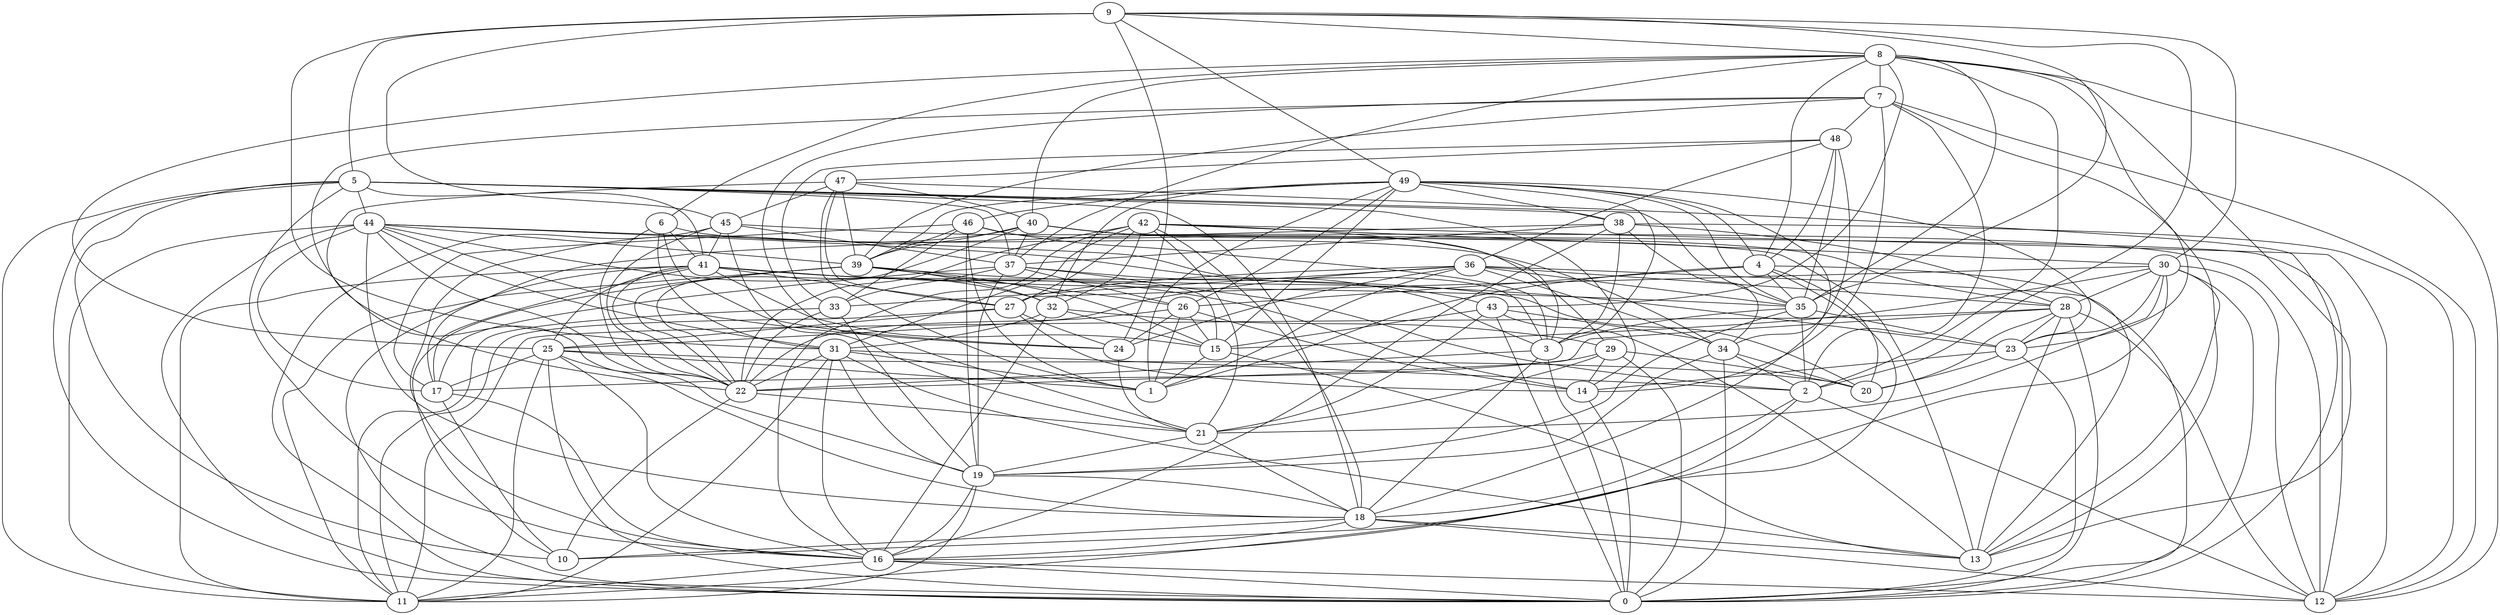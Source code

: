digraph GG_graph {

subgraph G_graph {
edge [color = black]
"34" -> "20" [dir = none]
"34" -> "2" [dir = none]
"34" -> "0" [dir = none]
"36" -> "35" [dir = none]
"36" -> "25" [dir = none]
"36" -> "28" [dir = none]
"36" -> "33" [dir = none]
"36" -> "0" [dir = none]
"36" -> "24" [dir = none]
"48" -> "47" [dir = none]
"48" -> "4" [dir = none]
"48" -> "34" [dir = none]
"48" -> "36" [dir = none]
"48" -> "33" [dir = none]
"5" -> "16" [dir = none]
"5" -> "14" [dir = none]
"5" -> "38" [dir = none]
"5" -> "41" [dir = none]
"5" -> "11" [dir = none]
"5" -> "37" [dir = none]
"5" -> "10" [dir = none]
"5" -> "0" [dir = none]
"38" -> "12" [dir = none]
"38" -> "16" [dir = none]
"38" -> "3" [dir = none]
"38" -> "37" [dir = none]
"38" -> "17" [dir = none]
"43" -> "15" [dir = none]
"43" -> "0" [dir = none]
"43" -> "34" [dir = none]
"43" -> "21" [dir = none]
"43" -> "13" [dir = none]
"29" -> "14" [dir = none]
"29" -> "21" [dir = none]
"29" -> "17" [dir = none]
"37" -> "15" [dir = none]
"37" -> "19" [dir = none]
"35" -> "19" [dir = none]
"35" -> "23" [dir = none]
"27" -> "25" [dir = none]
"27" -> "11" [dir = none]
"27" -> "14" [dir = none]
"7" -> "13" [dir = none]
"7" -> "21" [dir = none]
"7" -> "39" [dir = none]
"19" -> "16" [dir = none]
"19" -> "18" [dir = none]
"19" -> "11" [dir = none]
"9" -> "45" [dir = none]
"9" -> "5" [dir = none]
"9" -> "24" [dir = none]
"9" -> "31" [dir = none]
"9" -> "49" [dir = none]
"9" -> "30" [dir = none]
"22" -> "21" [dir = none]
"47" -> "22" [dir = none]
"47" -> "0" [dir = none]
"47" -> "39" [dir = none]
"47" -> "1" [dir = none]
"16" -> "0" [dir = none]
"16" -> "11" [dir = none]
"46" -> "39" [dir = none]
"46" -> "17" [dir = none]
"46" -> "3" [dir = none]
"46" -> "33" [dir = none]
"40" -> "22" [dir = none]
"40" -> "39" [dir = none]
"17" -> "10" [dir = none]
"17" -> "16" [dir = none]
"28" -> "13" [dir = none]
"28" -> "0" [dir = none]
"41" -> "35" [dir = none]
"41" -> "0" [dir = none]
"41" -> "15" [dir = none]
"41" -> "14" [dir = none]
"41" -> "20" [dir = none]
"41" -> "22" [dir = none]
"41" -> "17" [dir = none]
"15" -> "13" [dir = none]
"4" -> "13" [dir = none]
"4" -> "16" [dir = none]
"42" -> "27" [dir = none]
"42" -> "3" [dir = none]
"42" -> "22" [dir = none]
"42" -> "30" [dir = none]
"42" -> "16" [dir = none]
"42" -> "32" [dir = none]
"49" -> "39" [dir = none]
"49" -> "3" [dir = none]
"49" -> "18" [dir = none]
"49" -> "26" [dir = none]
"49" -> "15" [dir = none]
"49" -> "46" [dir = none]
"49" -> "4" [dir = none]
"25" -> "11" [dir = none]
"25" -> "17" [dir = none]
"25" -> "1" [dir = none]
"25" -> "18" [dir = none]
"25" -> "20" [dir = none]
"2" -> "11" [dir = none]
"2" -> "12" [dir = none]
"32" -> "16" [dir = none]
"26" -> "14" [dir = none]
"26" -> "22" [dir = none]
"18" -> "13" [dir = none]
"18" -> "10" [dir = none]
"18" -> "16" [dir = none]
"21" -> "18" [dir = none]
"21" -> "19" [dir = none]
"31" -> "1" [dir = none]
"31" -> "16" [dir = none]
"31" -> "22" [dir = none]
"31" -> "2" [dir = none]
"31" -> "19" [dir = none]
"31" -> "11" [dir = none]
"39" -> "26" [dir = none]
"39" -> "23" [dir = none]
"39" -> "22" [dir = none]
"39" -> "11" [dir = none]
"39" -> "10" [dir = none]
"8" -> "7" [dir = none]
"8" -> "23" [dir = none]
"8" -> "37" [dir = none]
"8" -> "4" [dir = none]
"8" -> "35" [dir = none]
"8" -> "2" [dir = none]
"8" -> "40" [dir = none]
"44" -> "32" [dir = none]
"44" -> "39" [dir = none]
"44" -> "11" [dir = none]
"44" -> "0" [dir = none]
"44" -> "3" [dir = none]
"44" -> "31" [dir = none]
"3" -> "18" [dir = none]
"30" -> "0" [dir = none]
"30" -> "27" [dir = none]
"30" -> "28" [dir = none]
"30" -> "12" [dir = none]
"30" -> "21" [dir = none]
"6" -> "24" [dir = none]
"6" -> "34" [dir = none]
"6" -> "22" [dir = none]
"6" -> "41" [dir = none]
"45" -> "0" [dir = none]
"45" -> "37" [dir = none]
"45" -> "12" [dir = none]
"33" -> "19" [dir = none]
"23" -> "20" [dir = none]
"25" -> "16" [dir = none]
"5" -> "44" [dir = none]
"39" -> "32" [dir = none]
"23" -> "14" [dir = none]
"36" -> "34" [dir = none]
"22" -> "10" [dir = none]
"4" -> "35" [dir = none]
"30" -> "15" [dir = none]
"49" -> "23" [dir = none]
"28" -> "22" [dir = none]
"49" -> "35" [dir = none]
"40" -> "12" [dir = none]
"35" -> "3" [dir = none]
"39" -> "15" [dir = none]
"49" -> "1" [dir = none]
"23" -> "0" [dir = none]
"33" -> "22" [dir = none]
"2" -> "18" [dir = none]
"14" -> "0" [dir = none]
"28" -> "20" [dir = none]
"29" -> "0" [dir = none]
"4" -> "1" [dir = none]
"24" -> "21" [dir = none]
"7" -> "2" [dir = none]
"41" -> "25" [dir = none]
"46" -> "1" [dir = none]
"7" -> "12" [dir = none]
"18" -> "12" [dir = none]
"40" -> "13" [dir = none]
"41" -> "2" [dir = none]
"30" -> "13" [dir = none]
"36" -> "27" [dir = none]
"28" -> "11" [dir = none]
"40" -> "37" [dir = none]
"4" -> "26" [dir = none]
"3" -> "22" [dir = none]
"32" -> "29" [dir = none]
"40" -> "28" [dir = none]
"8" -> "6" [dir = none]
"9" -> "35" [dir = none]
"44" -> "17" [dir = none]
"27" -> "24" [dir = none]
"49" -> "38" [dir = none]
"4" -> "20" [dir = none]
"29" -> "20" [dir = none]
"28" -> "12" [dir = none]
"8" -> "43" [dir = none]
"16" -> "12" [dir = none]
"33" -> "11" [dir = none]
"8" -> "25" [dir = none]
"47" -> "40" [dir = none]
"37" -> "17" [dir = none]
"46" -> "29" [dir = none]
"15" -> "1" [dir = none]
"42" -> "12" [dir = none]
"47" -> "45" [dir = none]
"9" -> "8" [dir = none]
"44" -> "22" [dir = none]
"38" -> "34" [dir = none]
"7" -> "19" [dir = none]
"41" -> "27" [dir = none]
"5" -> "35" [dir = none]
"30" -> "23" [dir = none]
"25" -> "0" [dir = none]
"6" -> "31" [dir = none]
"32" -> "15" [dir = none]
"42" -> "18" [dir = none]
"48" -> "35" [dir = none]
"7" -> "48" [dir = none]
"26" -> "15" [dir = none]
"30" -> "10" [dir = none]
"40" -> "16" [dir = none]
"38" -> "28" [dir = none]
"5" -> "18" [dir = none]
"42" -> "21" [dir = none]
"37" -> "3" [dir = none]
"8" -> "12" [dir = none]
"44" -> "24" [dir = none]
"36" -> "1" [dir = none]
"9" -> "2" [dir = none]
"26" -> "1" [dir = none]
"46" -> "19" [dir = none]
"47" -> "27" [dir = none]
"32" -> "31" [dir = none]
"37" -> "26" [dir = none]
"26" -> "24" [dir = none]
"37" -> "33" [dir = none]
"45" -> "41" [dir = none]
"8" -> "13" [dir = none]
"45" -> "21" [dir = none]
"44" -> "43" [dir = none]
"45" -> "22" [dir = none]
"3" -> "0" [dir = none]
"31" -> "13" [dir = none]
"42" -> "31" [dir = none]
"35" -> "2" [dir = none]
"34" -> "19" [dir = none]
"44" -> "18" [dir = none]
"28" -> "23" [dir = none]
"49" -> "32" [dir = none]
"7" -> "14" [dir = none]
"41" -> "11" [dir = none]
}

}
